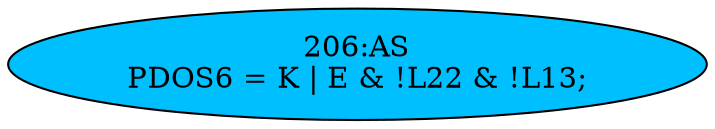 strict digraph "" {
	node [label="\N"];
	"206:AS"	 [ast="<pyverilog.vparser.ast.Assign object at 0x7f9359f3e850>",
		def_var="['PDOS6']",
		fillcolor=deepskyblue,
		label="206:AS
PDOS6 = K | E & !L22 & !L13;",
		statements="[]",
		style=filled,
		typ=Assign,
		use_var="['K', 'E', 'L22', 'L13']"];
}
